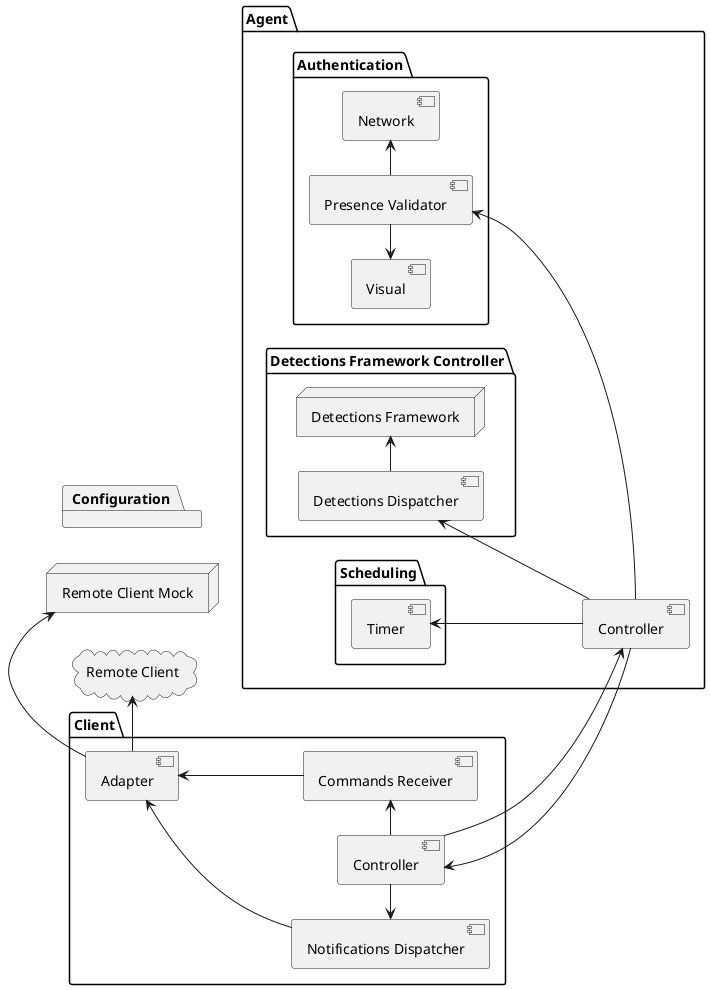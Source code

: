 @startuml
'https://plantuml.com/component-diagram

left to right direction

package "Agent" {
    [Controller] as Agent_Controller
    package "Authentication" {
      [Presence Validator]
      [Network]
      [Visual]
    }

    package "Detections Framework Controller" {
      [Detections Dispatcher] -> "Detections Framework"
    }

    node "Detections Framework" {
    }

    package "Scheduling" {
      [Timer]
    }
}


package "Client" {
    [Controller] as Client_Controller
    [Notifications Dispatcher]
    [Commands Receiver]
    [Adapter]
}

package Configuration {
}

cloud "Remote Client" {
}

node "Remote Client Mock" {
}



[Adapter] <-- [Notifications Dispatcher]
[Adapter] <-- [Commands Receiver]
[Adapter] -> "Remote Client"
[Adapter] -> "Remote Client Mock"
Client_Controller <- Agent_Controller
Client_Controller --> Agent_Controller
[Presence Validator] <-- Agent_Controller
[Detections Dispatcher] <-- Agent_Controller
[Timer] <-- Agent_Controller
Client_Controller -> [Commands Receiver]
[Notifications Dispatcher] <- Client_Controller
[Presence Validator] -> [Network]
[Visual] <- [Presence Validator]

@enduml